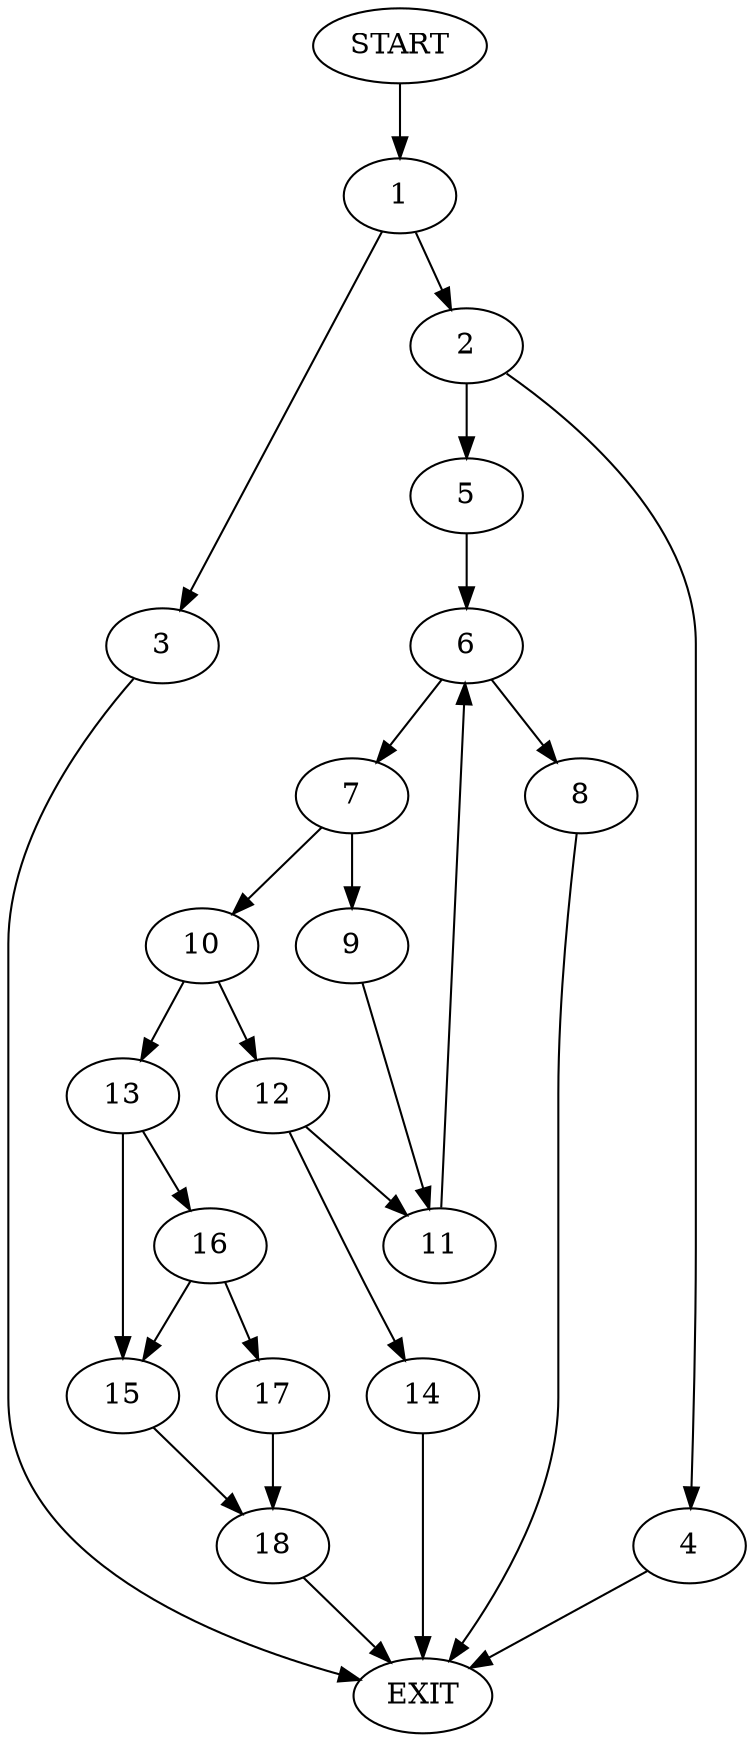 digraph {
0 [label="START"]
19 [label="EXIT"]
0 -> 1
1 -> 2
1 -> 3
2 -> 4
2 -> 5
3 -> 19
5 -> 6
4 -> 19
6 -> 7
6 -> 8
7 -> 9
7 -> 10
8 -> 19
9 -> 11
10 -> 12
10 -> 13
11 -> 6
12 -> 11
12 -> 14
13 -> 15
13 -> 16
16 -> 17
16 -> 15
15 -> 18
17 -> 18
18 -> 19
14 -> 19
}
